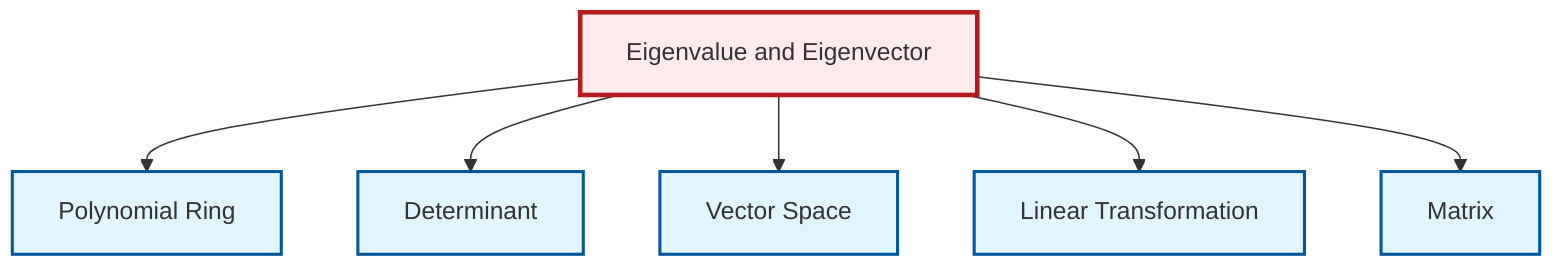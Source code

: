 graph TD
    classDef definition fill:#e1f5fe,stroke:#01579b,stroke-width:2px
    classDef theorem fill:#f3e5f5,stroke:#4a148c,stroke-width:2px
    classDef axiom fill:#fff3e0,stroke:#e65100,stroke-width:2px
    classDef example fill:#e8f5e9,stroke:#1b5e20,stroke-width:2px
    classDef current fill:#ffebee,stroke:#b71c1c,stroke-width:3px
    def-linear-transformation["Linear Transformation"]:::definition
    def-determinant["Determinant"]:::definition
    def-vector-space["Vector Space"]:::definition
    def-polynomial-ring["Polynomial Ring"]:::definition
    def-eigenvalue-eigenvector["Eigenvalue and Eigenvector"]:::definition
    def-matrix["Matrix"]:::definition
    def-eigenvalue-eigenvector --> def-polynomial-ring
    def-eigenvalue-eigenvector --> def-determinant
    def-eigenvalue-eigenvector --> def-vector-space
    def-eigenvalue-eigenvector --> def-linear-transformation
    def-eigenvalue-eigenvector --> def-matrix
    class def-eigenvalue-eigenvector current